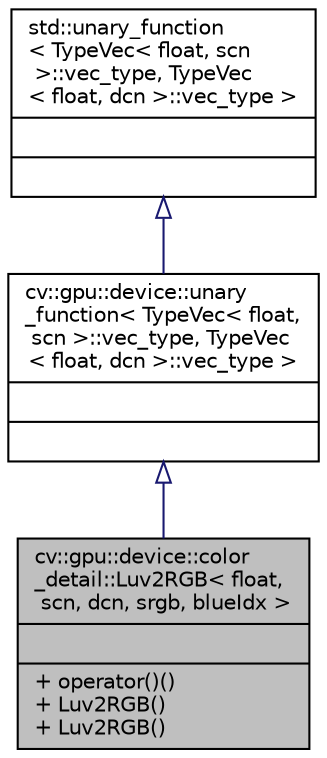 digraph "cv::gpu::device::color_detail::Luv2RGB&lt; float, scn, dcn, srgb, blueIdx &gt;"
{
 // LATEX_PDF_SIZE
  edge [fontname="Helvetica",fontsize="10",labelfontname="Helvetica",labelfontsize="10"];
  node [fontname="Helvetica",fontsize="10",shape=record];
  Node1 [label="{cv::gpu::device::color\l_detail::Luv2RGB\< float,\l scn, dcn, srgb, blueIdx \>\n||+ operator()()\l+ Luv2RGB()\l+ Luv2RGB()\l}",height=0.2,width=0.4,color="black", fillcolor="grey75", style="filled", fontcolor="black",tooltip=" "];
  Node2 -> Node1 [dir="back",color="midnightblue",fontsize="10",style="solid",arrowtail="onormal",fontname="Helvetica"];
  Node2 [label="{cv::gpu::device::unary\l_function\< TypeVec\< float,\l scn \>::vec_type, TypeVec\l\< float, dcn \>::vec_type \>\n||}",height=0.2,width=0.4,color="black", fillcolor="white", style="filled",URL="$structcv_1_1gpu_1_1device_1_1unary__function.html",tooltip=" "];
  Node3 -> Node2 [dir="back",color="midnightblue",fontsize="10",style="solid",arrowtail="onormal",fontname="Helvetica"];
  Node3 [label="{std::unary_function\l\< TypeVec\< float, scn\l \>::vec_type, TypeVec\l\< float, dcn \>::vec_type \>\n||}",height=0.2,width=0.4,color="black", fillcolor="white", style="filled",tooltip=" "];
}
